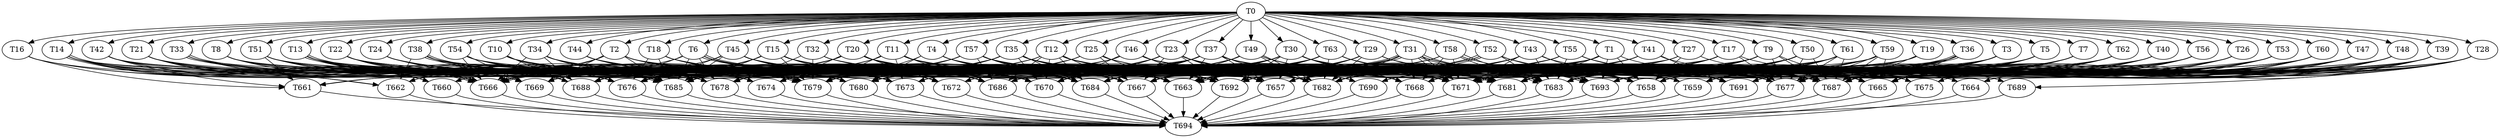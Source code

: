 digraph DAG_Schedule {
  T0 [size="1", overhead="0.0", color="black"]
  T0 -> T1 [size="1", color="black"]
  T0 -> T2 [size="1", color="black"]
  T0 -> T3 [size="1", color="black"]
  T0 -> T4 [size="1", color="black"]
  T0 -> T5 [size="1", color="black"]
  T0 -> T6 [size="1", color="black"]
  T0 -> T7 [size="1", color="black"]
  T0 -> T8 [size="1", color="black"]
  T0 -> T9 [size="1", color="black"]
  T0 -> T10 [size="1", color="black"]
  T0 -> T11 [size="1", color="black"]
  T0 -> T12 [size="1", color="black"]
  T0 -> T13 [size="1", color="black"]
  T0 -> T14 [size="1", color="black"]
  T0 -> T15 [size="1", color="black"]
  T0 -> T16 [size="1", color="black"]
  T0 -> T17 [size="1", color="black"]
  T0 -> T18 [size="1", color="black"]
  T0 -> T19 [size="1", color="black"]
  T0 -> T20 [size="1", color="black"]
  T0 -> T21 [size="1", color="black"]
  T0 -> T22 [size="1", color="black"]
  T0 -> T23 [size="1", color="black"]
  T0 -> T24 [size="1", color="black"]
  T0 -> T25 [size="1", color="black"]
  T0 -> T26 [size="1", color="black"]
  T0 -> T27 [size="1", color="black"]
  T0 -> T28 [size="1", color="black"]
  T0 -> T29 [size="1", color="black"]
  T0 -> T30 [size="1", color="black"]
  T0 -> T31 [size="1", color="black"]
  T0 -> T32 [size="1", color="black"]
  T0 -> T33 [size="1", color="black"]
  T0 -> T34 [size="1", color="black"]
  T0 -> T35 [size="1", color="black"]
  T0 -> T36 [size="1", color="black"]
  T0 -> T37 [size="1", color="black"]
  T0 -> T38 [size="1", color="black"]
  T0 -> T39 [size="1", color="black"]
  T0 -> T40 [size="1", color="black"]
  T0 -> T41 [size="1", color="black"]
  T0 -> T42 [size="1", color="black"]
  T0 -> T43 [size="1", color="black"]
  T0 -> T44 [size="1", color="black"]
  T0 -> T45 [size="1", color="black"]
  T0 -> T46 [size="1", color="black"]
  T0 -> T47 [size="1", color="black"]
  T0 -> T48 [size="1", color="black"]
  T0 -> T49 [size="1", color="black"]
  T0 -> T50 [size="1", color="black"]
  T0 -> T51 [size="1", color="black"]
  T0 -> T52 [size="1", color="black"]
  T0 -> T53 [size="1", color="black"]
  T0 -> T54 [size="1", color="black"]
  T0 -> T55 [size="1", color="black"]
  T0 -> T56 [size="1", color="black"]
  T0 -> T57 [size="1", color="black"]
  T0 -> T58 [size="1", color="black"]
  T0 -> T59 [size="1", color="black"]
  T0 -> T60 [size="1", color="black"]
  T0 -> T61 [size="1", color="black"]
  T0 -> T62 [size="1", color="black"]
  T0 -> T63 [size="1", color="black"]
  T1 [size="680", overhead="0.19", color="black"]
  T1 -> T679 [size="680", color="black"]
  T1 -> T670 [size="680", color="black"]
  T1 -> T658 [size="680", color="black"]
  T1 -> T681 [size="680", color="black"]
  T1 -> T682 [size="680", color="black"]
  T1 -> T692 [size="680", color="black"]
  T1 -> T693 [size="680", color="black"]
  T1 -> T687 [size="680", color="black"]
  T1 -> T666 [size="680", color="black"]
  T2 [size="1", overhead="0.17", color="black"]
  T2 -> T669 [size="1", color="black"]
  T2 -> T681 [size="1", color="black"]
  T2 -> T682 [size="1", color="black"]
  T2 -> T663 [size="1", color="black"]
  T2 -> T685 [size="1", color="black"]
  T2 -> T657 [size="1", color="black"]
  T2 -> T687 [size="1", color="black"]
  T2 -> T670 [size="1", color="black"]
  T2 -> T662 [size="1", color="black"]
  T2 -> T692 [size="1", color="black"]
  T2 -> T666 [size="1", color="black"]
  T3 [size="13", overhead="0.07", color="black"]
  T3 -> T687 [size="13", color="black"]
  T3 -> T681 [size="13", color="black"]
  T3 -> T659 [size="13", color="black"]
  T3 -> T677 [size="13", color="black"]
  T3 -> T658 [size="13", color="black"]
  T3 -> T680 [size="13", color="black"]
  T3 -> T678 [size="13", color="black"]
  T3 -> T668 [size="13", color="black"]
  T3 -> T686 [size="13", color="black"]
  T4 [size="9", overhead="0.08", color="black"]
  T4 -> T663 [size="9", color="black"]
  T4 -> T680 [size="9", color="black"]
  T4 -> T682 [size="9", color="black"]
  T4 -> T684 [size="9", color="black"]
  T4 -> T681 [size="9", color="black"]
  T4 -> T692 [size="9", color="black"]
  T4 -> T679 [size="9", color="black"]
  T5 [size="17", overhead="0.01", color="black"]
  T5 -> T670 [size="17", color="black"]
  T5 -> T681 [size="17", color="black"]
  T5 -> T687 [size="17", color="black"]
  T5 -> T680 [size="17", color="black"]
  T5 -> T668 [size="17", color="black"]
  T5 -> T659 [size="17", color="black"]
  T5 -> T663 [size="17", color="black"]
  T5 -> T677 [size="17", color="black"]
  T5 -> T671 [size="17", color="black"]
  T6 [size="134", overhead="0.07", color="black"]
  T6 -> T681 [size="134", color="black"]
  T6 -> T684 [size="134", color="black"]
  T6 -> T661 [size="134", color="black"]
  T6 -> T673 [size="134", color="black"]
  T6 -> T682 [size="134", color="black"]
  T6 -> T688 [size="134", color="black"]
  T6 -> T681 [size="134", color="black"]
  T6 -> T671 [size="134", color="black"]
  T6 -> T659 [size="134", color="black"]
  T6 -> T685 [size="134", color="black"]
  T6 -> T657 [size="134", color="black"]
  T6 -> T686 [size="134", color="black"]
  T6 -> T678 [size="134", color="black"]
  T7 [size="3", overhead="0.06", color="black"]
  T7 -> T658 [size="3", color="black"]
  T7 -> T657 [size="3", color="black"]
  T7 -> T671 [size="3", color="black"]
  T7 -> T683 [size="3", color="black"]
  T7 -> T686 [size="3", color="black"]
  T7 -> T691 [size="3", color="black"]
  T7 -> T684 [size="3", color="black"]
  T7 -> T687 [size="3", color="black"]
  T8 [size="1223", overhead="0.15", color="black"]
  T8 -> T668 [size="1223", color="black"]
  T8 -> T680 [size="1223", color="black"]
  T8 -> T685 [size="1223", color="black"]
  T8 -> T679 [size="1223", color="black"]
  T8 -> T666 [size="1223", color="black"]
  T8 -> T686 [size="1223", color="black"]
  T8 -> T677 [size="1223", color="black"]
  T8 -> T676 [size="1223", color="black"]
  T9 [size="783", overhead="0.03", color="black"]
  T9 -> T680 [size="783", color="black"]
  T9 -> T677 [size="783", color="black"]
  T9 -> T668 [size="783", color="black"]
  T9 -> T663 [size="783", color="black"]
  T9 -> T688 [size="783", color="black"]
  T9 -> T687 [size="783", color="black"]
  T9 -> T672 [size="783", color="black"]
  T9 -> T693 [size="783", color="black"]
  T9 -> T679 [size="783", color="black"]
  T9 -> T665 [size="783", color="black"]
  T9 -> T667 [size="783", color="black"]
  T10 [size="27", overhead="0.08", color="black"]
  T10 -> T670 [size="27", color="black"]
  T10 -> T679 [size="27", color="black"]
  T10 -> T686 [size="27", color="black"]
  T10 -> T668 [size="27", color="black"]
  T10 -> T680 [size="27", color="black"]
  T10 -> T688 [size="27", color="black"]
  T10 -> T667 [size="27", color="black"]
  T10 -> T684 [size="27", color="black"]
  T10 -> T676 [size="27", color="black"]
  T10 -> T681 [size="27", color="black"]
  T10 -> T663 [size="27", color="black"]
  T11 [size="6", overhead="0.06", color="black"]
  T11 -> T663 [size="6", color="black"]
  T11 -> T657 [size="6", color="black"]
  T11 -> T685 [size="6", color="black"]
  T11 -> T687 [size="6", color="black"]
  T11 -> T691 [size="6", color="black"]
  T11 -> T678 [size="6", color="black"]
  T11 -> T673 [size="6", color="black"]
  T11 -> T686 [size="6", color="black"]
  T11 -> T667 [size="6", color="black"]
  T11 -> T679 [size="6", color="black"]
  T11 -> T659 [size="6", color="black"]
  T11 -> T684 [size="6", color="black"]
  T12 [size="65", overhead="0.0", color="black"]
  T12 -> T690 [size="65", color="black"]
  T12 -> T685 [size="65", color="black"]
  T12 -> T668 [size="65", color="black"]
  T12 -> T657 [size="65", color="black"]
  T12 -> T674 [size="65", color="black"]
  T12 -> T682 [size="65", color="black"]
  T12 -> T665 [size="65", color="black"]
  T12 -> T670 [size="65", color="black"]
  T12 -> T686 [size="65", color="black"]
  T12 -> T684 [size="65", color="black"]
  T12 -> T681 [size="65", color="black"]
  T12 -> T667 [size="65", color="black"]
  T12 -> T664 [size="65", color="black"]
  T12 -> T666 [size="65", color="black"]
  T13 [size="13", overhead="0.13", color="black"]
  T13 -> T688 [size="13", color="black"]
  T13 -> T657 [size="13", color="black"]
  T13 -> T670 [size="13", color="black"]
  T13 -> T685 [size="13", color="black"]
  T13 -> T685 [size="13", color="black"]
  T13 -> T682 [size="13", color="black"]
  T13 -> T666 [size="13", color="black"]
  T13 -> T683 [size="13", color="black"]
  T13 -> T679 [size="13", color="black"]
  T13 -> T684 [size="13", color="black"]
  T13 -> T660 [size="13", color="black"]
  T13 -> T673 [size="13", color="black"]
  T13 -> T665 [size="13", color="black"]
  T14 [size="45", overhead="0.05", color="black"]
  T14 -> T685 [size="45", color="black"]
  T14 -> T681 [size="45", color="black"]
  T14 -> T666 [size="45", color="black"]
  T14 -> T670 [size="45", color="black"]
  T14 -> T692 [size="45", color="black"]
  T14 -> T662 [size="45", color="black"]
  T14 -> T660 [size="45", color="black"]
  T14 -> T666 [size="45", color="black"]
  T14 -> T679 [size="45", color="black"]
  T15 [size="550", overhead="0.11", color="black"]
  T15 -> T673 [size="550", color="black"]
  T15 -> T691 [size="550", color="black"]
  T15 -> T676 [size="550", color="black"]
  T15 -> T685 [size="550", color="black"]
  T15 -> T693 [size="550", color="black"]
  T15 -> T681 [size="550", color="black"]
  T15 -> T688 [size="550", color="black"]
  T15 -> T679 [size="550", color="black"]
  T15 -> T663 [size="550", color="black"]
  T15 -> T665 [size="550", color="black"]
  T15 -> T670 [size="550", color="black"]
  T16 [size="1074", overhead="0.01", color="black"]
  T16 -> T670 [size="1074", color="black"]
  T16 -> T685 [size="1074", color="black"]
  T16 -> T661 [size="1074", color="black"]
  T16 -> T684 [size="1074", color="black"]
  T17 [size="5", overhead="0.14", color="black"]
  T17 -> T677 [size="5", color="black"]
  T17 -> T676 [size="5", color="black"]
  T17 -> T683 [size="5", color="black"]
  T17 -> T685 [size="5", color="black"]
  T17 -> T689 [size="5", color="black"]
  T17 -> T688 [size="5", color="black"]
  T17 -> T681 [size="5", color="black"]
  T18 [size="12", overhead="0.12", color="black"]
  T18 -> T680 [size="12", color="black"]
  T18 -> T676 [size="12", color="black"]
  T18 -> T663 [size="12", color="black"]
  T18 -> T683 [size="12", color="black"]
  T18 -> T671 [size="12", color="black"]
  T18 -> T685 [size="12", color="black"]
  T19 [size="525", overhead="0.18", color="black"]
  T19 -> T678 [size="525", color="black"]
  T19 -> T683 [size="525", color="black"]
  T19 -> T682 [size="525", color="black"]
  T19 -> T687 [size="525", color="black"]
  T20 [size="29", overhead="0.16", color="black"]
  T20 -> T668 [size="29", color="black"]
  T20 -> T686 [size="29", color="black"]
  T20 -> T674 [size="29", color="black"]
  T20 -> T666 [size="29", color="black"]
  T20 -> T683 [size="29", color="black"]
  T20 -> T659 [size="29", color="black"]
  T20 -> T685 [size="29", color="black"]
  T20 -> T672 [size="29", color="black"]
  T20 -> T670 [size="29", color="black"]
  T20 -> T687 [size="29", color="black"]
  T20 -> T682 [size="29", color="black"]
  T20 -> T676 [size="29", color="black"]
  T20 -> T691 [size="29", color="black"]
  T21 [size="129", overhead="0.03", color="black"]
  T21 -> T658 [size="129", color="black"]
  T21 -> T679 [size="129", color="black"]
  T21 -> T678 [size="129", color="black"]
  T21 -> T662 [size="129", color="black"]
  T21 -> T670 [size="129", color="black"]
  T21 -> T676 [size="129", color="black"]
  T21 -> T666 [size="129", color="black"]
  T21 -> T663 [size="129", color="black"]
  T22 [size="368", overhead="0.12", color="black"]
  T22 -> T670 [size="368", color="black"]
  T22 -> T659 [size="368", color="black"]
  T22 -> T676 [size="368", color="black"]
  T22 -> T686 [size="368", color="black"]
  T22 -> T666 [size="368", color="black"]
  T22 -> T673 [size="368", color="black"]
  T22 -> T691 [size="368", color="black"]
  T22 -> T679 [size="368", color="black"]
  T22 -> T682 [size="368", color="black"]
  T22 -> T685 [size="368", color="black"]
  T23 [size="368", overhead="0.11", color="black"]
  T23 -> T682 [size="368", color="black"]
  T23 -> T692 [size="368", color="black"]
  T23 -> T676 [size="368", color="black"]
  T23 -> T657 [size="368", color="black"]
  T23 -> T667 [size="368", color="black"]
  T23 -> T672 [size="368", color="black"]
  T23 -> T671 [size="368", color="black"]
  T23 -> T658 [size="368", color="black"]
  T23 -> T670 [size="368", color="black"]
  T23 -> T668 [size="368", color="black"]
  T24 [size="69", overhead="0.02", color="black"]
  T24 -> T678 [size="69", color="black"]
  T24 -> T674 [size="69", color="black"]
  T24 -> T680 [size="69", color="black"]
  T24 -> T685 [size="69", color="black"]
  T24 -> T670 [size="69", color="black"]
  T24 -> T667 [size="69", color="black"]
  T24 -> T668 [size="69", color="black"]
  T24 -> T684 [size="69", color="black"]
  T25 [size="143", overhead="0.15", color="black"]
  T25 -> T663 [size="143", color="black"]
  T25 -> T671 [size="143", color="black"]
  T25 -> T667 [size="143", color="black"]
  T25 -> T673 [size="143", color="black"]
  T25 -> T688 [size="143", color="black"]
  T25 -> T683 [size="143", color="black"]
  T25 -> T668 [size="143", color="black"]
  T26 [size="1", overhead="0.17", color="black"]
  T26 -> T681 [size="1", color="black"]
  T26 -> T687 [size="1", color="black"]
  T26 -> T667 [size="1", color="black"]
  T26 -> T671 [size="1", color="black"]
  T26 -> T679 [size="1", color="black"]
  T26 -> T691 [size="1", color="black"]
  T26 -> T677 [size="1", color="black"]
  T27 [size="579", overhead="0.08", color="black"]
  T27 -> T662 [size="579", color="black"]
  T27 -> T665 [size="579", color="black"]
  T27 -> T668 [size="579", color="black"]
  T27 -> T658 [size="579", color="black"]
  T27 -> T684 [size="579", color="black"]
  T28 [size="550", overhead="0.18", color="black"]
  T28 -> T657 [size="550", color="black"]
  T28 -> T659 [size="550", color="black"]
  T28 -> T677 [size="550", color="black"]
  T28 -> T670 [size="550", color="black"]
  T28 -> T689 [size="550", color="black"]
  T28 -> T665 [size="550", color="black"]
  T28 -> T681 [size="550", color="black"]
  T29 [size="783", overhead="0.12", color="black"]
  T29 -> T683 [size="783", color="black"]
  T29 -> T673 [size="783", color="black"]
  T29 -> T686 [size="783", color="black"]
  T29 -> T682 [size="783", color="black"]
  T29 -> T677 [size="783", color="black"]
  T29 -> T692 [size="783", color="black"]
  T29 -> T684 [size="783", color="black"]
  T29 -> T663 [size="783", color="black"]
  T30 [size="69", overhead="0.18", color="black"]
  T30 -> T665 [size="69", color="black"]
  T30 -> T676 [size="69", color="black"]
  T30 -> T671 [size="69", color="black"]
  T30 -> T670 [size="69", color="black"]
  T30 -> T658 [size="69", color="black"]
  T30 -> T667 [size="69", color="black"]
  T30 -> T692 [size="69", color="black"]
  T30 -> T693 [size="69", color="black"]
  T30 -> T668 [size="69", color="black"]
  T30 -> T683 [size="69", color="black"]
  T30 -> T684 [size="69", color="black"]
  T30 -> T657 [size="69", color="black"]
  T30 -> T685 [size="69", color="black"]
  T30 -> T666 [size="69", color="black"]
  T31 [size="29", overhead="0.09", color="black"]
  T31 -> T668 [size="29", color="black"]
  T31 -> T693 [size="29", color="black"]
  T31 -> T666 [size="29", color="black"]
  T31 -> T666 [size="29", color="black"]
  T31 -> T671 [size="29", color="black"]
  T31 -> T667 [size="29", color="black"]
  T31 -> T682 [size="29", color="black"]
  T31 -> T665 [size="29", color="black"]
  T31 -> T684 [size="29", color="black"]
  T31 -> T673 [size="29", color="black"]
  T31 -> T658 [size="29", color="black"]
  T31 -> T671 [size="29", color="black"]
  T31 -> T679 [size="29", color="black"]
  T31 -> T693 [size="29", color="black"]
  T32 [size="29", overhead="0.17", color="black"]
  T32 -> T663 [size="29", color="black"]
  T32 -> T692 [size="29", color="black"]
  T32 -> T671 [size="29", color="black"]
  T32 -> T667 [size="29", color="black"]
  T32 -> T678 [size="29", color="black"]
  T32 -> T679 [size="29", color="black"]
  T33 [size="25", overhead="0.19", color="black"]
  T33 -> T676 [size="25", color="black"]
  T33 -> T671 [size="25", color="black"]
  T33 -> T692 [size="25", color="black"]
  T33 -> T680 [size="25", color="black"]
  T33 -> T679 [size="25", color="black"]
  T33 -> T678 [size="25", color="black"]
  T33 -> T679 [size="25", color="black"]
  T33 -> T685 [size="25", color="black"]
  T34 [size="20", overhead="0.18", color="black"]
  T34 -> T666 [size="20", color="black"]
  T34 -> T667 [size="20", color="black"]
  T34 -> T679 [size="20", color="black"]
  T34 -> T671 [size="20", color="black"]
  T34 -> T682 [size="20", color="black"]
  T34 -> T688 [size="20", color="black"]
  T34 -> T692 [size="20", color="black"]
  T34 -> T686 [size="20", color="black"]
  T34 -> T693 [size="20", color="black"]
  T34 -> T684 [size="20", color="black"]
  T34 -> T685 [size="20", color="black"]
  T35 [size="9", overhead="0.0", color="black"]
  T35 -> T682 [size="9", color="black"]
  T35 -> T692 [size="9", color="black"]
  T35 -> T690 [size="9", color="black"]
  T35 -> T670 [size="9", color="black"]
  T35 -> T678 [size="9", color="black"]
  T35 -> T663 [size="9", color="black"]
  T35 -> T666 [size="9", color="black"]
  T35 -> T684 [size="9", color="black"]
  T35 -> T685 [size="9", color="black"]
  T35 -> T671 [size="9", color="black"]
  T35 -> T657 [size="9", color="black"]
  T35 -> T687 [size="9", color="black"]
  T35 -> T665 [size="9", color="black"]
  T35 -> T679 [size="9", color="black"]
  T35 -> T683 [size="9", color="black"]
  T35 -> T680 [size="9", color="black"]
  T36 [size="29", overhead="0.1", color="black"]
  T36 -> T671 [size="29", color="black"]
  T36 -> T680 [size="29", color="black"]
  T36 -> T659 [size="29", color="black"]
  T36 -> T677 [size="29", color="black"]
  T36 -> T665 [size="29", color="black"]
  T36 -> T658 [size="29", color="black"]
  T36 -> T682 [size="29", color="black"]
  T36 -> T671 [size="29", color="black"]
  T36 -> T657 [size="29", color="black"]
  T36 -> T679 [size="29", color="black"]
  T36 -> T681 [size="29", color="black"]
  T37 [size="395", overhead="0.11", color="black"]
  T37 -> T684 [size="395", color="black"]
  T37 -> T682 [size="395", color="black"]
  T37 -> T663 [size="395", color="black"]
  T37 -> T657 [size="395", color="black"]
  T37 -> T677 [size="395", color="black"]
  T37 -> T658 [size="395", color="black"]
  T37 -> T688 [size="395", color="black"]
  T37 -> T680 [size="395", color="black"]
  T37 -> T679 [size="395", color="black"]
  T37 -> T670 [size="395", color="black"]
  T37 -> T693 [size="395", color="black"]
  T37 -> T683 [size="395", color="black"]
  T37 -> T681 [size="395", color="black"]
  T37 -> T661 [size="395", color="black"]
  T38 [size="295", overhead="0.17", color="black"]
  T38 -> T677 [size="295", color="black"]
  T38 -> T679 [size="295", color="black"]
  T38 -> T669 [size="295", color="black"]
  T38 -> T684 [size="295", color="black"]
  T38 -> T683 [size="295", color="black"]
  T38 -> T690 [size="295", color="black"]
  T38 -> T667 [size="295", color="black"]
  T38 -> T662 [size="295", color="black"]
  T38 -> T678 [size="295", color="black"]
  T38 -> T679 [size="295", color="black"]
  T39 [size="71", overhead="0.04", color="black"]
  T39 -> T691 [size="71", color="black"]
  T39 -> T664 [size="71", color="black"]
  T39 -> T677 [size="71", color="black"]
  T39 -> T687 [size="71", color="black"]
  T39 -> T665 [size="71", color="black"]
  T39 -> T690 [size="71", color="black"]
  T39 -> T659 [size="71", color="black"]
  T39 -> T682 [size="71", color="black"]
  T39 -> T663 [size="71", color="black"]
  T39 -> T679 [size="71", color="black"]
  T40 [size="1", overhead="0.13", color="black"]
  T40 -> T679 [size="1", color="black"]
  T40 -> T684 [size="1", color="black"]
  T40 -> T677 [size="1", color="black"]
  T40 -> T687 [size="1", color="black"]
  T40 -> T683 [size="1", color="black"]
  T41 [size="27", overhead="0.14", color="black"]
  T41 -> T684 [size="27", color="black"]
  T41 -> T673 [size="27", color="black"]
  T41 -> T675 [size="27", color="black"]
  T41 -> T691 [size="27", color="black"]
  T41 -> T674 [size="27", color="black"]
  T41 -> T682 [size="27", color="black"]
  T41 -> T668 [size="27", color="black"]
  T41 -> T657 [size="27", color="black"]
  T42 [size="4", overhead="0.18", color="black"]
  T42 -> T676 [size="4", color="black"]
  T42 -> T688 [size="4", color="black"]
  T42 -> T679 [size="4", color="black"]
  T42 -> T657 [size="4", color="black"]
  T42 -> T666 [size="4", color="black"]
  T42 -> T659 [size="4", color="black"]
  T42 -> T661 [size="4", color="black"]
  T43 [size="69", overhead="0.07", color="black"]
  T43 -> T657 [size="69", color="black"]
  T43 -> T671 [size="69", color="black"]
  T43 -> T658 [size="69", color="black"]
  T43 -> T687 [size="69", color="black"]
  T43 -> T679 [size="69", color="black"]
  T43 -> T676 [size="69", color="black"]
  T43 -> T683 [size="69", color="black"]
  T43 -> T674 [size="69", color="black"]
  T43 -> T663 [size="69", color="black"]
  T44 [size="550", overhead="0.18", color="black"]
  T44 -> T657 [size="550", color="black"]
  T44 -> T684 [size="550", color="black"]
  T44 -> T682 [size="550", color="black"]
  T44 -> T670 [size="550", color="black"]
  T44 -> T674 [size="550", color="black"]
  T44 -> T680 [size="550", color="black"]
  T44 -> T663 [size="550", color="black"]
  T44 -> T673 [size="550", color="black"]
  T45 [size="550", overhead="0.2", color="black"]
  T45 -> T667 [size="550", color="black"]
  T45 -> T691 [size="550", color="black"]
  T45 -> T686 [size="550", color="black"]
  T45 -> T677 [size="550", color="black"]
  T45 -> T673 [size="550", color="black"]
  T45 -> T676 [size="550", color="black"]
  T45 -> T685 [size="550", color="black"]
  T45 -> T670 [size="550", color="black"]
  T45 -> T681 [size="550", color="black"]
  T45 -> T669 [size="550", color="black"]
  T45 -> T682 [size="550", color="black"]
  T46 [size="731", overhead="0.18", color="black"]
  T46 -> T660 [size="731", color="black"]
  T46 -> T692 [size="731", color="black"]
  T46 -> T670 [size="731", color="black"]
  T46 -> T677 [size="731", color="black"]
  T46 -> T668 [size="731", color="black"]
  T46 -> T685 [size="731", color="black"]
  T46 -> T693 [size="731", color="black"]
  T47 [size="1", overhead="0.11", color="black"]
  T47 -> T679 [size="1", color="black"]
  T47 -> T665 [size="1", color="black"]
  T47 -> T677 [size="1", color="black"]
  T47 -> T683 [size="1", color="black"]
  T47 -> T682 [size="1", color="black"]
  T47 -> T693 [size="1", color="black"]
  T47 -> T687 [size="1", color="black"]
  T48 [size="464", overhead="0.15", color="black"]
  T48 -> T667 [size="464", color="black"]
  T48 -> T664 [size="464", color="black"]
  T48 -> T692 [size="464", color="black"]
  T48 -> T683 [size="464", color="black"]
  T48 -> T681 [size="464", color="black"]
  T48 -> T691 [size="464", color="black"]
  T48 -> T658 [size="464", color="black"]
  T48 -> T665 [size="464", color="black"]
  T48 -> T682 [size="464", color="black"]
  T48 -> T687 [size="464", color="black"]
  T49 [size="134", overhead="0.01", color="black"]
  T49 -> T682 [size="134", color="black"]
  T49 -> T683 [size="134", color="black"]
  T49 -> T693 [size="134", color="black"]
  T49 -> T667 [size="134", color="black"]
  T49 -> T682 [size="134", color="black"]
  T49 -> T671 [size="134", color="black"]
  T49 -> T686 [size="134", color="black"]
  T49 -> T679 [size="134", color="black"]
  T49 -> T670 [size="134", color="black"]
  T50 [size="232", overhead="0.06", color="black"]
  T50 -> T682 [size="232", color="black"]
  T50 -> T677 [size="232", color="black"]
  T50 -> T683 [size="232", color="black"]
  T50 -> T692 [size="232", color="black"]
  T50 -> T673 [size="232", color="black"]
  T50 -> T663 [size="232", color="black"]
  T50 -> T658 [size="232", color="black"]
  T50 -> T693 [size="232", color="black"]
  T50 -> T687 [size="232", color="black"]
  T50 -> T670 [size="232", color="black"]
  T50 -> T671 [size="232", color="black"]
  T50 -> T680 [size="232", color="black"]
  T51 [size="436", overhead="0.08", color="black"]
  T51 -> T672 [size="436", color="black"]
  T51 -> T674 [size="436", color="black"]
  T51 -> T688 [size="436", color="black"]
  T51 -> T670 [size="436", color="black"]
  T51 -> T671 [size="436", color="black"]
  T51 -> T673 [size="436", color="black"]
  T51 -> T663 [size="436", color="black"]
  T51 -> T658 [size="436", color="black"]
  T51 -> T678 [size="436", color="black"]
  T51 -> T680 [size="436", color="black"]
  T51 -> T661 [size="436", color="black"]
  T52 [size="519", overhead="0.0", color="black"]
  T52 -> T687 [size="519", color="black"]
  T52 -> T663 [size="519", color="black"]
  T52 -> T676 [size="519", color="black"]
  T52 -> T658 [size="519", color="black"]
  T52 -> T663 [size="519", color="black"]
  T52 -> T683 [size="519", color="black"]
  T52 -> T685 [size="519", color="black"]
  T53 [size="153", overhead="0.16", color="black"]
  T53 -> T663 [size="153", color="black"]
  T53 -> T657 [size="153", color="black"]
  T53 -> T686 [size="153", color="black"]
  T53 -> T691 [size="153", color="black"]
  T53 -> T665 [size="153", color="black"]
  T53 -> T659 [size="153", color="black"]
  T53 -> T658 [size="153", color="black"]
  T53 -> T687 [size="153", color="black"]
  T53 -> T668 [size="153", color="black"]
  T53 -> T683 [size="153", color="black"]
  T54 [size="43", overhead="0.12", color="black"]
  T54 -> T666 [size="43", color="black"]
  T54 -> T686 [size="43", color="black"]
  T54 -> T687 [size="43", color="black"]
  T54 -> T670 [size="43", color="black"]
  T54 -> T683 [size="43", color="black"]
  T54 -> T669 [size="43", color="black"]
  T54 -> T680 [size="43", color="black"]
  T55 [size="1", overhead="0.1", color="black"]
  T55 -> T687 [size="1", color="black"]
  T55 -> T679 [size="1", color="black"]
  T55 -> T678 [size="1", color="black"]
  T55 -> T691 [size="1", color="black"]
  T55 -> T684 [size="1", color="black"]
  T55 -> T692 [size="1", color="black"]
  T55 -> T670 [size="1", color="black"]
  T55 -> T673 [size="1", color="black"]
  T55 -> T683 [size="1", color="black"]
  T55 -> T665 [size="1", color="black"]
  T55 -> T685 [size="1", color="black"]
  T55 -> T677 [size="1", color="black"]
  T56 [size="458", overhead="0.2", color="black"]
  T56 -> T683 [size="458", color="black"]
  T56 -> T670 [size="458", color="black"]
  T56 -> T691 [size="458", color="black"]
  T56 -> T671 [size="458", color="black"]
  T56 -> T687 [size="458", color="black"]
  T56 -> T675 [size="458", color="black"]
  T56 -> T685 [size="458", color="black"]
  T56 -> T681 [size="458", color="black"]
  T56 -> T692 [size="458", color="black"]
  T56 -> T693 [size="458", color="black"]
  T57 [size="550", overhead="0.19", color="black"]
  T57 -> T686 [size="550", color="black"]
  T57 -> T658 [size="550", color="black"]
  T57 -> T683 [size="550", color="black"]
  T57 -> T692 [size="550", color="black"]
  T57 -> T687 [size="550", color="black"]
  T57 -> T667 [size="550", color="black"]
  T57 -> T682 [size="550", color="black"]
  T57 -> T685 [size="550", color="black"]
  T57 -> T679 [size="550", color="black"]
  T57 -> T660 [size="550", color="black"]
  T57 -> T684 [size="550", color="black"]
  T58 [size="217", overhead="0.1", color="black"]
  T58 -> T671 [size="217", color="black"]
  T58 -> T676 [size="217", color="black"]
  T58 -> T668 [size="217", color="black"]
  T58 -> T673 [size="217", color="black"]
  T58 -> T683 [size="217", color="black"]
  T58 -> T685 [size="217", color="black"]
  T58 -> T683 [size="217", color="black"]
  T58 -> T687 [size="217", color="black"]
  T59 [size="134", overhead="0.07", color="black"]
  T59 -> T677 [size="134", color="black"]
  T59 -> T692 [size="134", color="black"]
  T59 -> T670 [size="134", color="black"]
  T59 -> T665 [size="134", color="black"]
  T59 -> T690 [size="134", color="black"]
  T59 -> T681 [size="134", color="black"]
  T59 -> T668 [size="134", color="black"]
  T59 -> T671 [size="134", color="black"]
  T59 -> T687 [size="134", color="black"]
  T59 -> T678 [size="134", color="black"]
  T59 -> T686 [size="134", color="black"]
  T60 [size="368", overhead="0.06", color="black"]
  T60 -> T658 [size="368", color="black"]
  T60 -> T693 [size="368", color="black"]
  T60 -> T670 [size="368", color="black"]
  T60 -> T683 [size="368", color="black"]
  T60 -> T665 [size="368", color="black"]
  T60 -> T671 [size="368", color="black"]
  T60 -> T687 [size="368", color="black"]
  T60 -> T668 [size="368", color="black"]
  T60 -> T684 [size="368", color="black"]
  T60 -> T677 [size="368", color="black"]
  T61 [size="48", overhead="0.05", color="black"]
  T61 -> T693 [size="48", color="black"]
  T61 -> T677 [size="48", color="black"]
  T61 -> T670 [size="48", color="black"]
  T61 -> T659 [size="48", color="black"]
  T61 -> T692 [size="48", color="black"]
  T61 -> T684 [size="48", color="black"]
  T61 -> T687 [size="48", color="black"]
  T61 -> T663 [size="48", color="black"]
  T61 -> T666 [size="48", color="black"]
  T61 -> T683 [size="48", color="black"]
  T61 -> T657 [size="48", color="black"]
  T62 [size="550", overhead="0.14", color="black"]
  T62 -> T658 [size="550", color="black"]
  T62 -> T682 [size="550", color="black"]
  T62 -> T687 [size="550", color="black"]
  T62 -> T681 [size="550", color="black"]
  T62 -> T685 [size="550", color="black"]
  T62 -> T670 [size="550", color="black"]
  T62 -> T671 [size="550", color="black"]
  T62 -> T693 [size="550", color="black"]
  T62 -> T677 [size="550", color="black"]
  T63 [size="69", overhead="0.15", color="black"]
  T63 -> T676 [size="69", color="black"]
  T63 -> T669 [size="69", color="black"]
  T63 -> T693 [size="69", color="black"]
  T63 -> T683 [size="69", color="black"]
  T63 -> T682 [size="69", color="black"]
  T63 -> T677 [size="69", color="black"]
  T63 -> T667 [size="69", color="black"]
  T63 -> T663 [size="69", color="black"]
  T63 -> T681 [size="69", color="black"]
  T63 -> T680 [size="69", color="black"]
  T657 [size="783", overhead="0.19", color="black"]
  T657 -> T694 [size="783", color="black"]
  T658 [size="9", overhead="0.12", color="black"]
  T658 -> T694 [size="9", color="black"]
  T659 [size="10", overhead="0.19", color="black"]
  T659 -> T694 [size="10", color="black"]
  T660 [size="513", overhead="0.04", color="black"]
  T660 -> T694 [size="513", color="black"]
  T661 [size="51", overhead="0.09", color="black"]
  T661 -> T694 [size="51", color="black"]
  T662 [size="224", overhead="0.11", color="black"]
  T662 -> T694 [size="224", color="black"]
  T663 [size="62", overhead="0.01", color="black"]
  T663 -> T694 [size="62", color="black"]
  T664 [size="550", overhead="0.03", color="black"]
  T664 -> T694 [size="550", color="black"]
  T665 [size="15", overhead="0.17", color="black"]
  T665 -> T694 [size="15", color="black"]
  T666 [size="26", overhead="0.02", color="black"]
  T666 -> T694 [size="26", color="black"]
  T667 [size="9", overhead="0.16", color="black"]
  T667 -> T694 [size="9", color="black"]
  T668 [size="470", overhead="0.11", color="black"]
  T668 -> T694 [size="470", color="black"]
  T669 [size="1", overhead="0.16", color="black"]
  T669 -> T694 [size="1", color="black"]
  T670 [size="85", overhead="0.05", color="black"]
  T670 -> T694 [size="85", color="black"]
  T671 [size="1055", overhead="0.1", color="black"]
  T671 -> T694 [size="1055", color="black"]
  T672 [size="134", overhead="0.12", color="black"]
  T672 -> T694 [size="134", color="black"]
  T673 [size="134", overhead="0.15", color="black"]
  T673 -> T694 [size="134", color="black"]
  T674 [size="17", overhead="0.06", color="black"]
  T674 -> T694 [size="17", color="black"]
  T675 [size="1074", overhead="0.05", color="black"]
  T675 -> T694 [size="1074", color="black"]
  T676 [size="435", overhead="0.12", color="black"]
  T676 -> T694 [size="435", color="black"]
  T677 [size="368", overhead="0.08", color="black"]
  T677 -> T694 [size="368", color="black"]
  T678 [size="69", overhead="0.11", color="black"]
  T678 -> T694 [size="69", color="black"]
  T679 [size="232", overhead="0.11", color="black"]
  T679 -> T694 [size="232", color="black"]
  T680 [size="783", overhead="0.07", color="black"]
  T680 -> T694 [size="783", color="black"]
  T681 [size="3", overhead="0.05", color="black"]
  T681 -> T694 [size="3", color="black"]
  T682 [size="159", overhead="0.07", color="black"]
  T682 -> T694 [size="159", color="black"]
  T683 [size="120", overhead="0.0", color="black"]
  T683 -> T694 [size="120", color="black"]
  T684 [size="232", overhead="0.07", color="black"]
  T684 -> T694 [size="232", color="black"]
  T685 [size="9", overhead="0.19", color="black"]
  T685 -> T694 [size="9", color="black"]
  T686 [size="189", overhead="0.08", color="black"]
  T686 -> T694 [size="189", color="black"]
  T687 [size="6", overhead="0.02", color="black"]
  T687 -> T694 [size="6", color="black"]
  T688 [size="3", overhead="0.14", color="black"]
  T688 -> T694 [size="3", color="black"]
  T689 [size="2", overhead="0.09", color="black"]
  T689 -> T694 [size="2", color="black"]
  T690 [size="6", overhead="0.08", color="black"]
  T690 -> T694 [size="6", color="black"]
  T691 [size="2", overhead="0.18", color="black"]
  T691 -> T694 [size="2", color="black"]
  T692 [size="49", overhead="0.02", color="black"]
  T692 -> T694 [size="49", color="black"]
  T693 [size="1074", overhead="0.04", color="black"]
  T693 -> T694 [size="1074", color="black"]
  T694 [size="1", overhead="0.0", color="black"]
}
